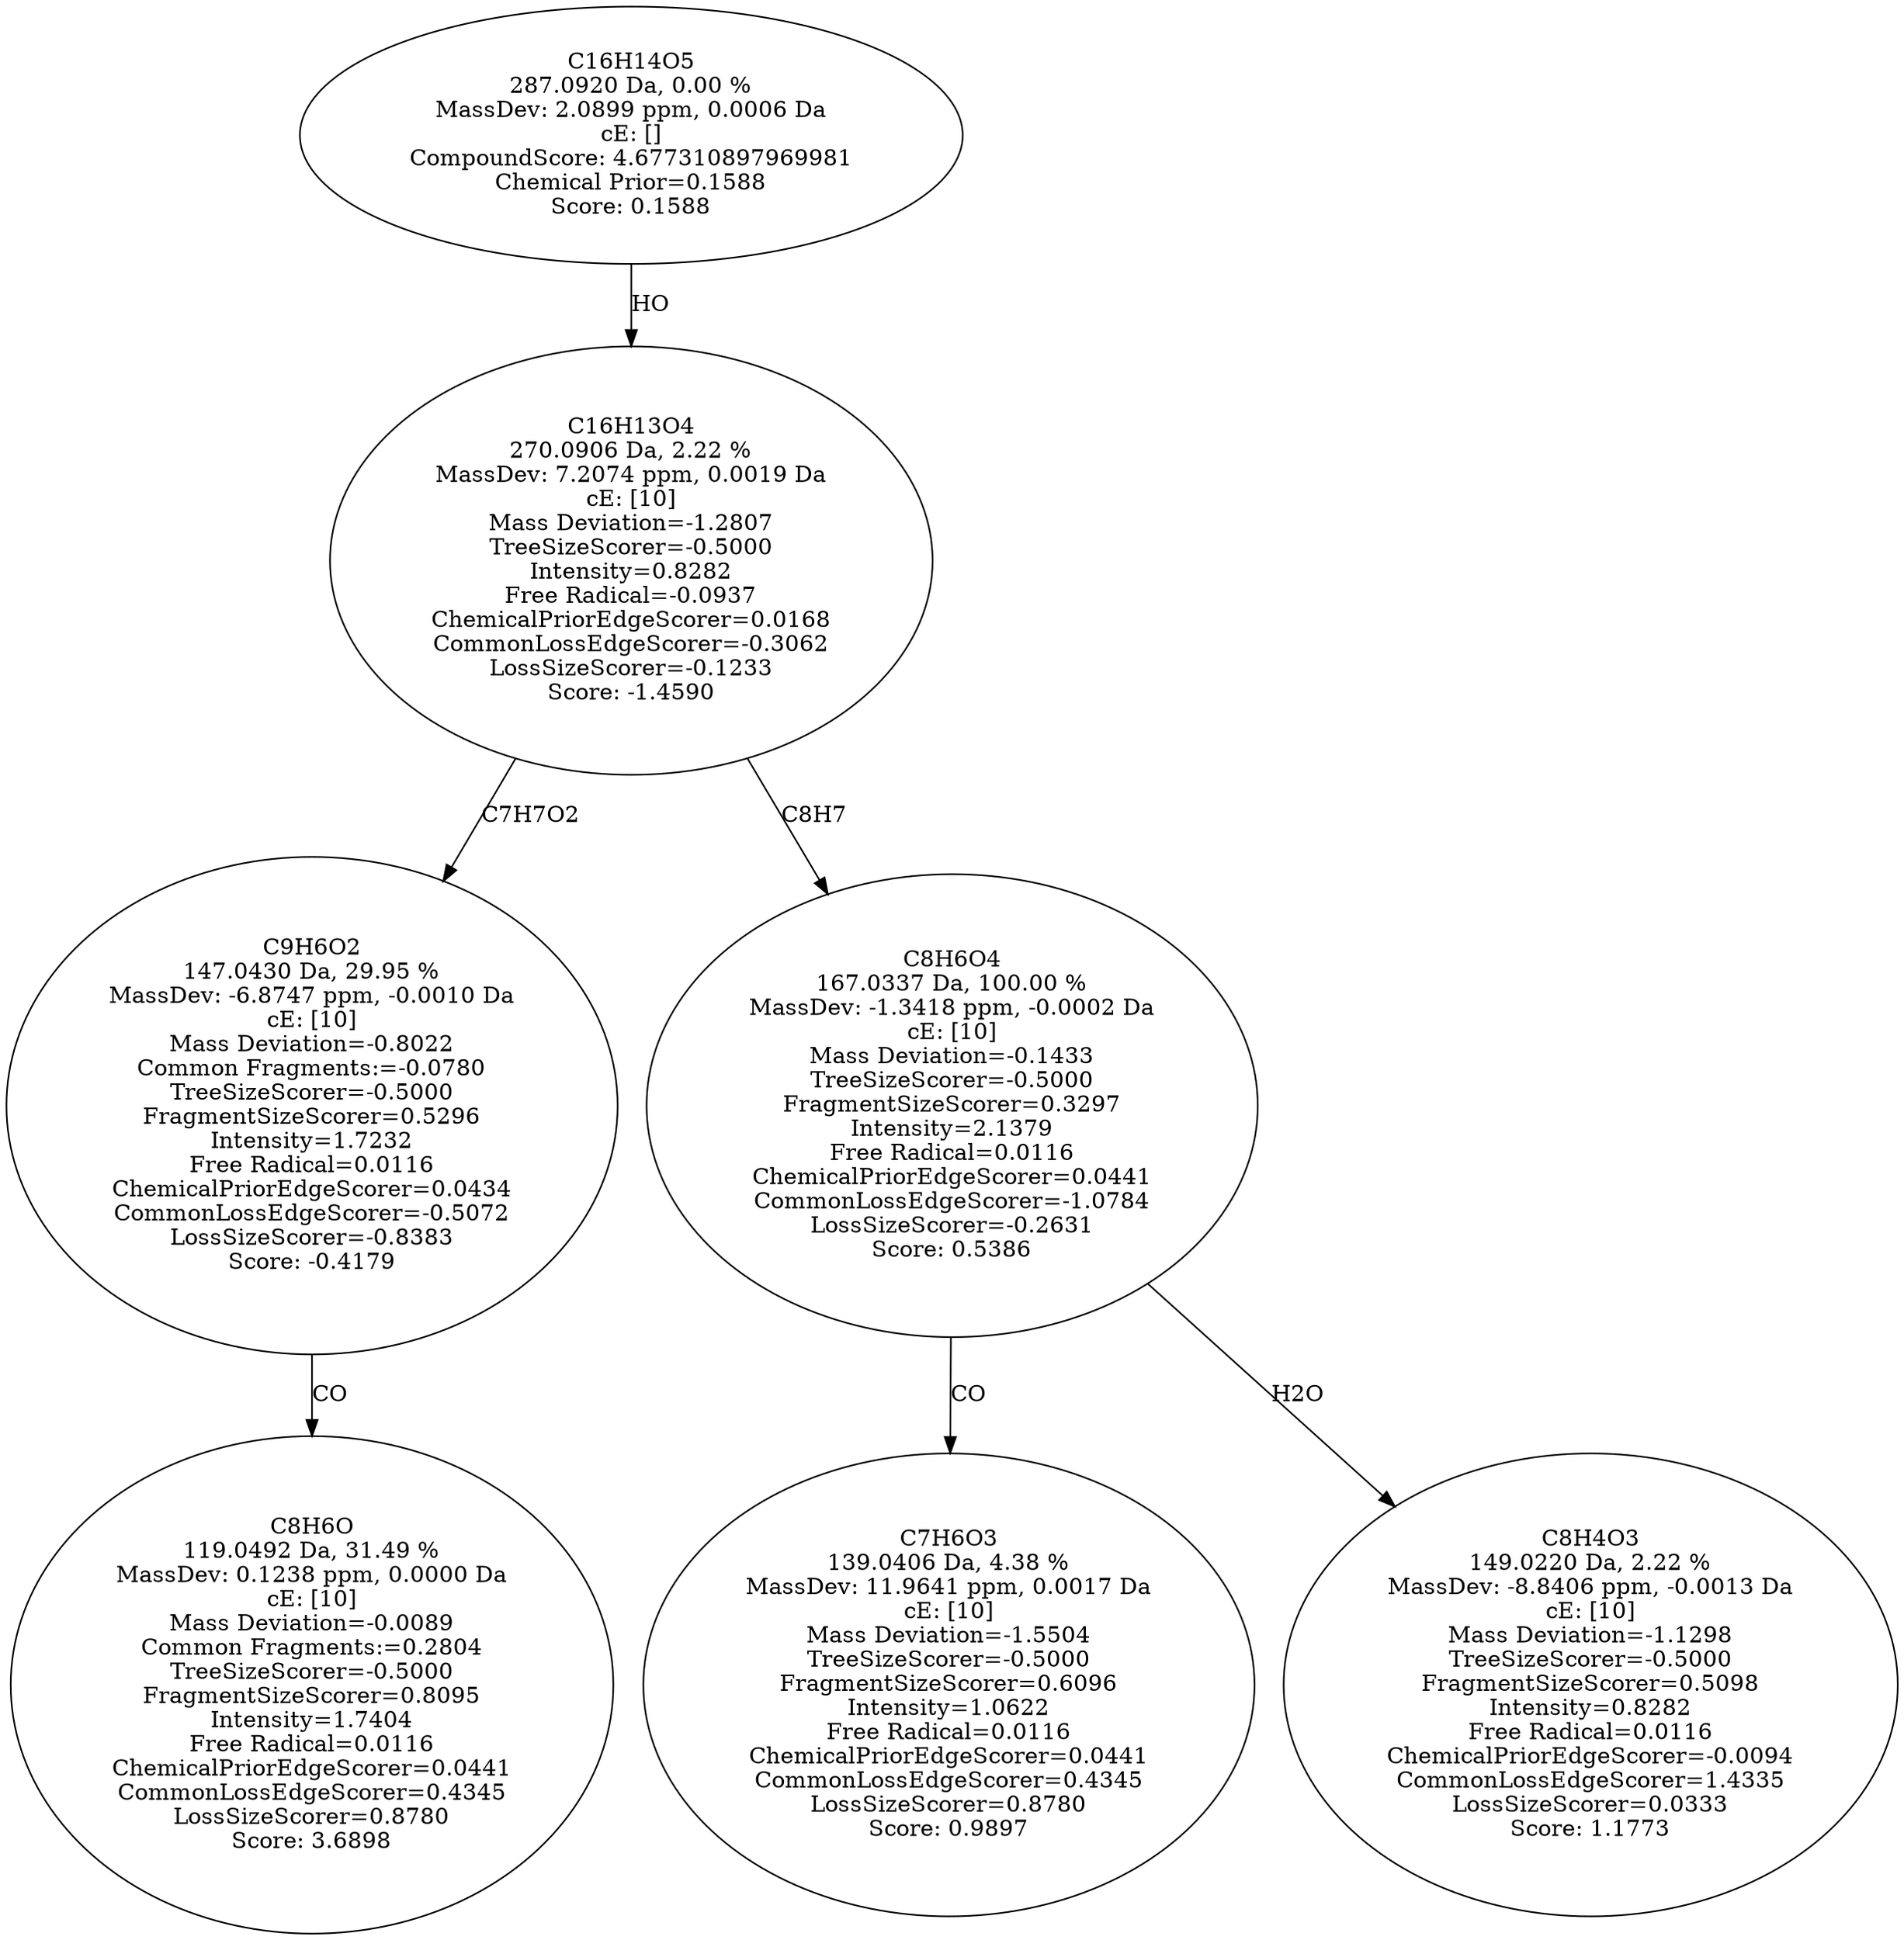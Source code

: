 strict digraph {
v1 [label="C8H6O\n119.0492 Da, 31.49 %\nMassDev: 0.1238 ppm, 0.0000 Da\ncE: [10]\nMass Deviation=-0.0089\nCommon Fragments:=0.2804\nTreeSizeScorer=-0.5000\nFragmentSizeScorer=0.8095\nIntensity=1.7404\nFree Radical=0.0116\nChemicalPriorEdgeScorer=0.0441\nCommonLossEdgeScorer=0.4345\nLossSizeScorer=0.8780\nScore: 3.6898"];
v2 [label="C9H6O2\n147.0430 Da, 29.95 %\nMassDev: -6.8747 ppm, -0.0010 Da\ncE: [10]\nMass Deviation=-0.8022\nCommon Fragments:=-0.0780\nTreeSizeScorer=-0.5000\nFragmentSizeScorer=0.5296\nIntensity=1.7232\nFree Radical=0.0116\nChemicalPriorEdgeScorer=0.0434\nCommonLossEdgeScorer=-0.5072\nLossSizeScorer=-0.8383\nScore: -0.4179"];
v3 [label="C7H6O3\n139.0406 Da, 4.38 %\nMassDev: 11.9641 ppm, 0.0017 Da\ncE: [10]\nMass Deviation=-1.5504\nTreeSizeScorer=-0.5000\nFragmentSizeScorer=0.6096\nIntensity=1.0622\nFree Radical=0.0116\nChemicalPriorEdgeScorer=0.0441\nCommonLossEdgeScorer=0.4345\nLossSizeScorer=0.8780\nScore: 0.9897"];
v4 [label="C8H4O3\n149.0220 Da, 2.22 %\nMassDev: -8.8406 ppm, -0.0013 Da\ncE: [10]\nMass Deviation=-1.1298\nTreeSizeScorer=-0.5000\nFragmentSizeScorer=0.5098\nIntensity=0.8282\nFree Radical=0.0116\nChemicalPriorEdgeScorer=-0.0094\nCommonLossEdgeScorer=1.4335\nLossSizeScorer=0.0333\nScore: 1.1773"];
v5 [label="C8H6O4\n167.0337 Da, 100.00 %\nMassDev: -1.3418 ppm, -0.0002 Da\ncE: [10]\nMass Deviation=-0.1433\nTreeSizeScorer=-0.5000\nFragmentSizeScorer=0.3297\nIntensity=2.1379\nFree Radical=0.0116\nChemicalPriorEdgeScorer=0.0441\nCommonLossEdgeScorer=-1.0784\nLossSizeScorer=-0.2631\nScore: 0.5386"];
v6 [label="C16H13O4\n270.0906 Da, 2.22 %\nMassDev: 7.2074 ppm, 0.0019 Da\ncE: [10]\nMass Deviation=-1.2807\nTreeSizeScorer=-0.5000\nIntensity=0.8282\nFree Radical=-0.0937\nChemicalPriorEdgeScorer=0.0168\nCommonLossEdgeScorer=-0.3062\nLossSizeScorer=-0.1233\nScore: -1.4590"];
v7 [label="C16H14O5\n287.0920 Da, 0.00 %\nMassDev: 2.0899 ppm, 0.0006 Da\ncE: []\nCompoundScore: 4.677310897969981\nChemical Prior=0.1588\nScore: 0.1588"];
v2 -> v1 [label="CO"];
v6 -> v2 [label="C7H7O2"];
v5 -> v3 [label="CO"];
v5 -> v4 [label="H2O"];
v6 -> v5 [label="C8H7"];
v7 -> v6 [label="HO"];
}